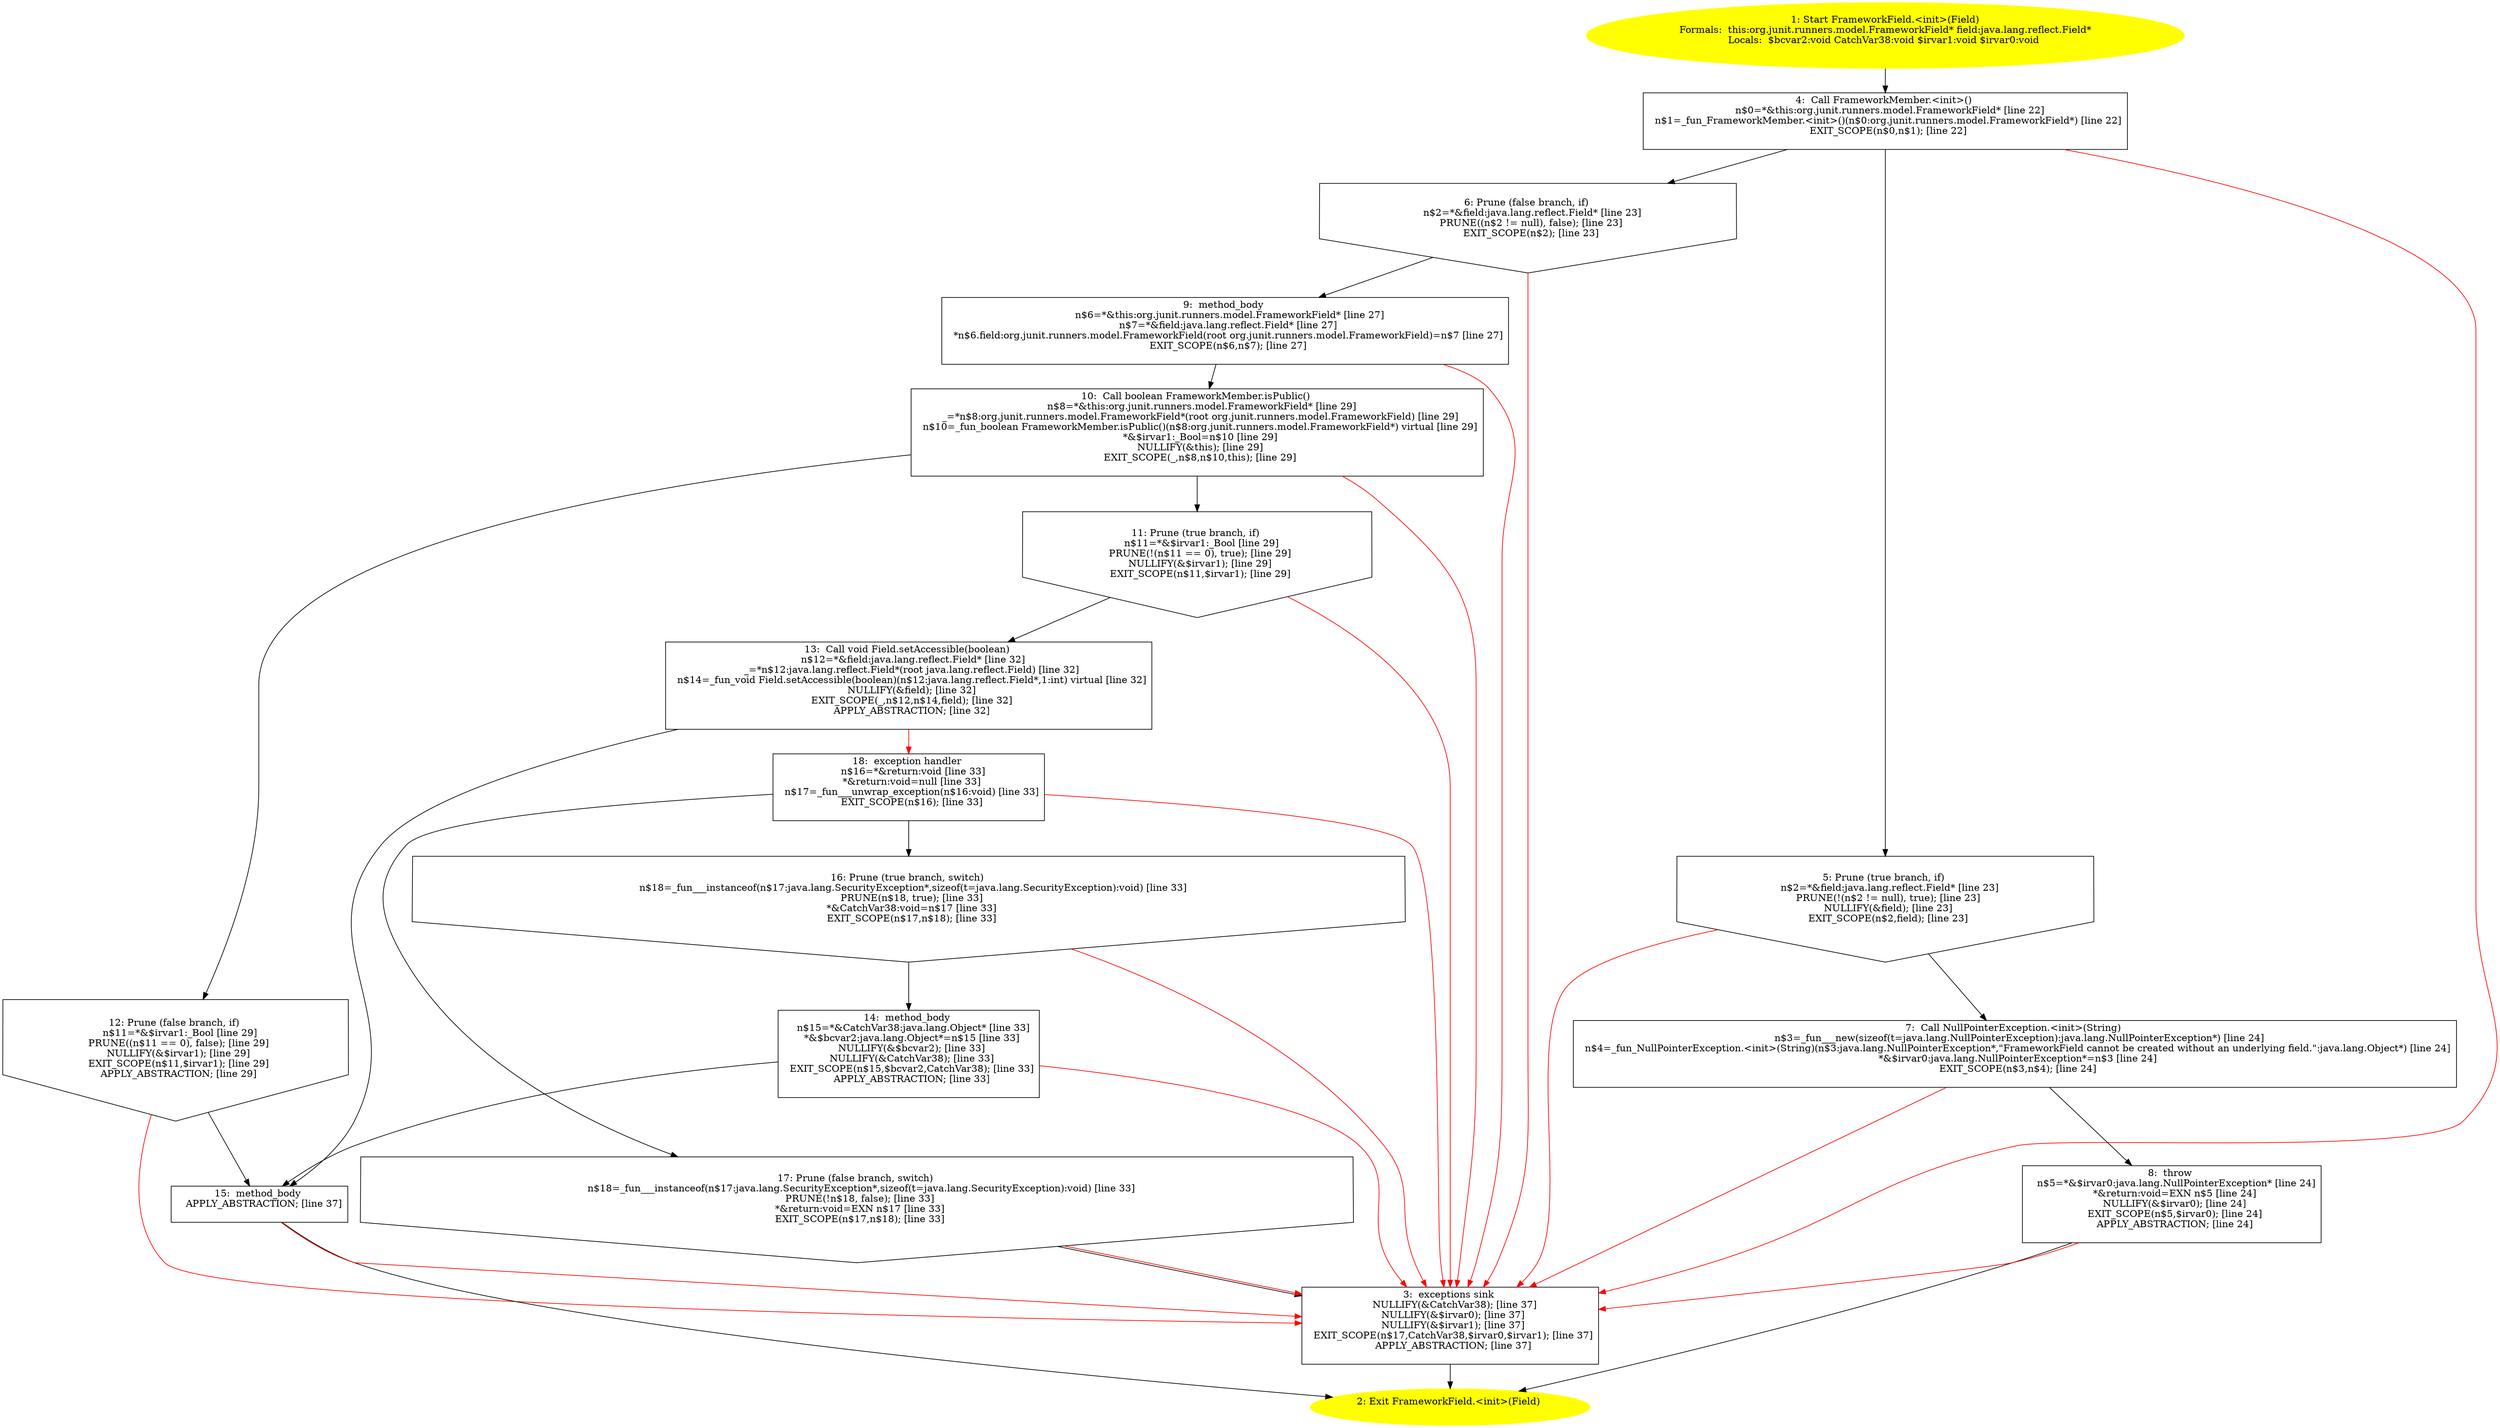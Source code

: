 /* @generated */
digraph cfg {
"org.junit.runners.model.FrameworkField.<init>(java.lang.reflect.Field).68a7814aa949b77f040d17038f10ac24_1" [label="1: Start FrameworkField.<init>(Field)\nFormals:  this:org.junit.runners.model.FrameworkField* field:java.lang.reflect.Field*\nLocals:  $bcvar2:void CatchVar38:void $irvar1:void $irvar0:void \n  " color=yellow style=filled]
	

	 "org.junit.runners.model.FrameworkField.<init>(java.lang.reflect.Field).68a7814aa949b77f040d17038f10ac24_1" -> "org.junit.runners.model.FrameworkField.<init>(java.lang.reflect.Field).68a7814aa949b77f040d17038f10ac24_4" ;
"org.junit.runners.model.FrameworkField.<init>(java.lang.reflect.Field).68a7814aa949b77f040d17038f10ac24_2" [label="2: Exit FrameworkField.<init>(Field) \n  " color=yellow style=filled]
	

"org.junit.runners.model.FrameworkField.<init>(java.lang.reflect.Field).68a7814aa949b77f040d17038f10ac24_3" [label="3:  exceptions sink \n   NULLIFY(&CatchVar38); [line 37]\n  NULLIFY(&$irvar0); [line 37]\n  NULLIFY(&$irvar1); [line 37]\n  EXIT_SCOPE(n$17,CatchVar38,$irvar0,$irvar1); [line 37]\n  APPLY_ABSTRACTION; [line 37]\n " shape="box"]
	

	 "org.junit.runners.model.FrameworkField.<init>(java.lang.reflect.Field).68a7814aa949b77f040d17038f10ac24_3" -> "org.junit.runners.model.FrameworkField.<init>(java.lang.reflect.Field).68a7814aa949b77f040d17038f10ac24_2" ;
"org.junit.runners.model.FrameworkField.<init>(java.lang.reflect.Field).68a7814aa949b77f040d17038f10ac24_4" [label="4:  Call FrameworkMember.<init>() \n   n$0=*&this:org.junit.runners.model.FrameworkField* [line 22]\n  n$1=_fun_FrameworkMember.<init>()(n$0:org.junit.runners.model.FrameworkField*) [line 22]\n  EXIT_SCOPE(n$0,n$1); [line 22]\n " shape="box"]
	

	 "org.junit.runners.model.FrameworkField.<init>(java.lang.reflect.Field).68a7814aa949b77f040d17038f10ac24_4" -> "org.junit.runners.model.FrameworkField.<init>(java.lang.reflect.Field).68a7814aa949b77f040d17038f10ac24_5" ;
	 "org.junit.runners.model.FrameworkField.<init>(java.lang.reflect.Field).68a7814aa949b77f040d17038f10ac24_4" -> "org.junit.runners.model.FrameworkField.<init>(java.lang.reflect.Field).68a7814aa949b77f040d17038f10ac24_6" ;
	 "org.junit.runners.model.FrameworkField.<init>(java.lang.reflect.Field).68a7814aa949b77f040d17038f10ac24_4" -> "org.junit.runners.model.FrameworkField.<init>(java.lang.reflect.Field).68a7814aa949b77f040d17038f10ac24_3" [color="red" ];
"org.junit.runners.model.FrameworkField.<init>(java.lang.reflect.Field).68a7814aa949b77f040d17038f10ac24_5" [label="5: Prune (true branch, if) \n   n$2=*&field:java.lang.reflect.Field* [line 23]\n  PRUNE(!(n$2 != null), true); [line 23]\n  NULLIFY(&field); [line 23]\n  EXIT_SCOPE(n$2,field); [line 23]\n " shape="invhouse"]
	

	 "org.junit.runners.model.FrameworkField.<init>(java.lang.reflect.Field).68a7814aa949b77f040d17038f10ac24_5" -> "org.junit.runners.model.FrameworkField.<init>(java.lang.reflect.Field).68a7814aa949b77f040d17038f10ac24_7" ;
	 "org.junit.runners.model.FrameworkField.<init>(java.lang.reflect.Field).68a7814aa949b77f040d17038f10ac24_5" -> "org.junit.runners.model.FrameworkField.<init>(java.lang.reflect.Field).68a7814aa949b77f040d17038f10ac24_3" [color="red" ];
"org.junit.runners.model.FrameworkField.<init>(java.lang.reflect.Field).68a7814aa949b77f040d17038f10ac24_6" [label="6: Prune (false branch, if) \n   n$2=*&field:java.lang.reflect.Field* [line 23]\n  PRUNE((n$2 != null), false); [line 23]\n  EXIT_SCOPE(n$2); [line 23]\n " shape="invhouse"]
	

	 "org.junit.runners.model.FrameworkField.<init>(java.lang.reflect.Field).68a7814aa949b77f040d17038f10ac24_6" -> "org.junit.runners.model.FrameworkField.<init>(java.lang.reflect.Field).68a7814aa949b77f040d17038f10ac24_9" ;
	 "org.junit.runners.model.FrameworkField.<init>(java.lang.reflect.Field).68a7814aa949b77f040d17038f10ac24_6" -> "org.junit.runners.model.FrameworkField.<init>(java.lang.reflect.Field).68a7814aa949b77f040d17038f10ac24_3" [color="red" ];
"org.junit.runners.model.FrameworkField.<init>(java.lang.reflect.Field).68a7814aa949b77f040d17038f10ac24_7" [label="7:  Call NullPointerException.<init>(String) \n   n$3=_fun___new(sizeof(t=java.lang.NullPointerException):java.lang.NullPointerException*) [line 24]\n  n$4=_fun_NullPointerException.<init>(String)(n$3:java.lang.NullPointerException*,\"FrameworkField cannot be created without an underlying field.\":java.lang.Object*) [line 24]\n  *&$irvar0:java.lang.NullPointerException*=n$3 [line 24]\n  EXIT_SCOPE(n$3,n$4); [line 24]\n " shape="box"]
	

	 "org.junit.runners.model.FrameworkField.<init>(java.lang.reflect.Field).68a7814aa949b77f040d17038f10ac24_7" -> "org.junit.runners.model.FrameworkField.<init>(java.lang.reflect.Field).68a7814aa949b77f040d17038f10ac24_8" ;
	 "org.junit.runners.model.FrameworkField.<init>(java.lang.reflect.Field).68a7814aa949b77f040d17038f10ac24_7" -> "org.junit.runners.model.FrameworkField.<init>(java.lang.reflect.Field).68a7814aa949b77f040d17038f10ac24_3" [color="red" ];
"org.junit.runners.model.FrameworkField.<init>(java.lang.reflect.Field).68a7814aa949b77f040d17038f10ac24_8" [label="8:  throw \n   n$5=*&$irvar0:java.lang.NullPointerException* [line 24]\n  *&return:void=EXN n$5 [line 24]\n  NULLIFY(&$irvar0); [line 24]\n  EXIT_SCOPE(n$5,$irvar0); [line 24]\n  APPLY_ABSTRACTION; [line 24]\n " shape="box"]
	

	 "org.junit.runners.model.FrameworkField.<init>(java.lang.reflect.Field).68a7814aa949b77f040d17038f10ac24_8" -> "org.junit.runners.model.FrameworkField.<init>(java.lang.reflect.Field).68a7814aa949b77f040d17038f10ac24_2" ;
	 "org.junit.runners.model.FrameworkField.<init>(java.lang.reflect.Field).68a7814aa949b77f040d17038f10ac24_8" -> "org.junit.runners.model.FrameworkField.<init>(java.lang.reflect.Field).68a7814aa949b77f040d17038f10ac24_3" [color="red" ];
"org.junit.runners.model.FrameworkField.<init>(java.lang.reflect.Field).68a7814aa949b77f040d17038f10ac24_9" [label="9:  method_body \n   n$6=*&this:org.junit.runners.model.FrameworkField* [line 27]\n  n$7=*&field:java.lang.reflect.Field* [line 27]\n  *n$6.field:org.junit.runners.model.FrameworkField(root org.junit.runners.model.FrameworkField)=n$7 [line 27]\n  EXIT_SCOPE(n$6,n$7); [line 27]\n " shape="box"]
	

	 "org.junit.runners.model.FrameworkField.<init>(java.lang.reflect.Field).68a7814aa949b77f040d17038f10ac24_9" -> "org.junit.runners.model.FrameworkField.<init>(java.lang.reflect.Field).68a7814aa949b77f040d17038f10ac24_10" ;
	 "org.junit.runners.model.FrameworkField.<init>(java.lang.reflect.Field).68a7814aa949b77f040d17038f10ac24_9" -> "org.junit.runners.model.FrameworkField.<init>(java.lang.reflect.Field).68a7814aa949b77f040d17038f10ac24_3" [color="red" ];
"org.junit.runners.model.FrameworkField.<init>(java.lang.reflect.Field).68a7814aa949b77f040d17038f10ac24_10" [label="10:  Call boolean FrameworkMember.isPublic() \n   n$8=*&this:org.junit.runners.model.FrameworkField* [line 29]\n  _=*n$8:org.junit.runners.model.FrameworkField*(root org.junit.runners.model.FrameworkField) [line 29]\n  n$10=_fun_boolean FrameworkMember.isPublic()(n$8:org.junit.runners.model.FrameworkField*) virtual [line 29]\n  *&$irvar1:_Bool=n$10 [line 29]\n  NULLIFY(&this); [line 29]\n  EXIT_SCOPE(_,n$8,n$10,this); [line 29]\n " shape="box"]
	

	 "org.junit.runners.model.FrameworkField.<init>(java.lang.reflect.Field).68a7814aa949b77f040d17038f10ac24_10" -> "org.junit.runners.model.FrameworkField.<init>(java.lang.reflect.Field).68a7814aa949b77f040d17038f10ac24_11" ;
	 "org.junit.runners.model.FrameworkField.<init>(java.lang.reflect.Field).68a7814aa949b77f040d17038f10ac24_10" -> "org.junit.runners.model.FrameworkField.<init>(java.lang.reflect.Field).68a7814aa949b77f040d17038f10ac24_12" ;
	 "org.junit.runners.model.FrameworkField.<init>(java.lang.reflect.Field).68a7814aa949b77f040d17038f10ac24_10" -> "org.junit.runners.model.FrameworkField.<init>(java.lang.reflect.Field).68a7814aa949b77f040d17038f10ac24_3" [color="red" ];
"org.junit.runners.model.FrameworkField.<init>(java.lang.reflect.Field).68a7814aa949b77f040d17038f10ac24_11" [label="11: Prune (true branch, if) \n   n$11=*&$irvar1:_Bool [line 29]\n  PRUNE(!(n$11 == 0), true); [line 29]\n  NULLIFY(&$irvar1); [line 29]\n  EXIT_SCOPE(n$11,$irvar1); [line 29]\n " shape="invhouse"]
	

	 "org.junit.runners.model.FrameworkField.<init>(java.lang.reflect.Field).68a7814aa949b77f040d17038f10ac24_11" -> "org.junit.runners.model.FrameworkField.<init>(java.lang.reflect.Field).68a7814aa949b77f040d17038f10ac24_13" ;
	 "org.junit.runners.model.FrameworkField.<init>(java.lang.reflect.Field).68a7814aa949b77f040d17038f10ac24_11" -> "org.junit.runners.model.FrameworkField.<init>(java.lang.reflect.Field).68a7814aa949b77f040d17038f10ac24_3" [color="red" ];
"org.junit.runners.model.FrameworkField.<init>(java.lang.reflect.Field).68a7814aa949b77f040d17038f10ac24_12" [label="12: Prune (false branch, if) \n   n$11=*&$irvar1:_Bool [line 29]\n  PRUNE((n$11 == 0), false); [line 29]\n  NULLIFY(&$irvar1); [line 29]\n  EXIT_SCOPE(n$11,$irvar1); [line 29]\n  APPLY_ABSTRACTION; [line 29]\n " shape="invhouse"]
	

	 "org.junit.runners.model.FrameworkField.<init>(java.lang.reflect.Field).68a7814aa949b77f040d17038f10ac24_12" -> "org.junit.runners.model.FrameworkField.<init>(java.lang.reflect.Field).68a7814aa949b77f040d17038f10ac24_15" ;
	 "org.junit.runners.model.FrameworkField.<init>(java.lang.reflect.Field).68a7814aa949b77f040d17038f10ac24_12" -> "org.junit.runners.model.FrameworkField.<init>(java.lang.reflect.Field).68a7814aa949b77f040d17038f10ac24_3" [color="red" ];
"org.junit.runners.model.FrameworkField.<init>(java.lang.reflect.Field).68a7814aa949b77f040d17038f10ac24_13" [label="13:  Call void Field.setAccessible(boolean) \n   n$12=*&field:java.lang.reflect.Field* [line 32]\n  _=*n$12:java.lang.reflect.Field*(root java.lang.reflect.Field) [line 32]\n  n$14=_fun_void Field.setAccessible(boolean)(n$12:java.lang.reflect.Field*,1:int) virtual [line 32]\n  NULLIFY(&field); [line 32]\n  EXIT_SCOPE(_,n$12,n$14,field); [line 32]\n  APPLY_ABSTRACTION; [line 32]\n " shape="box"]
	

	 "org.junit.runners.model.FrameworkField.<init>(java.lang.reflect.Field).68a7814aa949b77f040d17038f10ac24_13" -> "org.junit.runners.model.FrameworkField.<init>(java.lang.reflect.Field).68a7814aa949b77f040d17038f10ac24_15" ;
	 "org.junit.runners.model.FrameworkField.<init>(java.lang.reflect.Field).68a7814aa949b77f040d17038f10ac24_13" -> "org.junit.runners.model.FrameworkField.<init>(java.lang.reflect.Field).68a7814aa949b77f040d17038f10ac24_18" [color="red" ];
"org.junit.runners.model.FrameworkField.<init>(java.lang.reflect.Field).68a7814aa949b77f040d17038f10ac24_14" [label="14:  method_body \n   n$15=*&CatchVar38:java.lang.Object* [line 33]\n  *&$bcvar2:java.lang.Object*=n$15 [line 33]\n  NULLIFY(&$bcvar2); [line 33]\n  NULLIFY(&CatchVar38); [line 33]\n  EXIT_SCOPE(n$15,$bcvar2,CatchVar38); [line 33]\n  APPLY_ABSTRACTION; [line 33]\n " shape="box"]
	

	 "org.junit.runners.model.FrameworkField.<init>(java.lang.reflect.Field).68a7814aa949b77f040d17038f10ac24_14" -> "org.junit.runners.model.FrameworkField.<init>(java.lang.reflect.Field).68a7814aa949b77f040d17038f10ac24_15" ;
	 "org.junit.runners.model.FrameworkField.<init>(java.lang.reflect.Field).68a7814aa949b77f040d17038f10ac24_14" -> "org.junit.runners.model.FrameworkField.<init>(java.lang.reflect.Field).68a7814aa949b77f040d17038f10ac24_3" [color="red" ];
"org.junit.runners.model.FrameworkField.<init>(java.lang.reflect.Field).68a7814aa949b77f040d17038f10ac24_15" [label="15:  method_body \n   APPLY_ABSTRACTION; [line 37]\n " shape="box"]
	

	 "org.junit.runners.model.FrameworkField.<init>(java.lang.reflect.Field).68a7814aa949b77f040d17038f10ac24_15" -> "org.junit.runners.model.FrameworkField.<init>(java.lang.reflect.Field).68a7814aa949b77f040d17038f10ac24_2" ;
	 "org.junit.runners.model.FrameworkField.<init>(java.lang.reflect.Field).68a7814aa949b77f040d17038f10ac24_15" -> "org.junit.runners.model.FrameworkField.<init>(java.lang.reflect.Field).68a7814aa949b77f040d17038f10ac24_3" [color="red" ];
"org.junit.runners.model.FrameworkField.<init>(java.lang.reflect.Field).68a7814aa949b77f040d17038f10ac24_16" [label="16: Prune (true branch, switch) \n   n$18=_fun___instanceof(n$17:java.lang.SecurityException*,sizeof(t=java.lang.SecurityException):void) [line 33]\n  PRUNE(n$18, true); [line 33]\n  *&CatchVar38:void=n$17 [line 33]\n  EXIT_SCOPE(n$17,n$18); [line 33]\n " shape="invhouse"]
	

	 "org.junit.runners.model.FrameworkField.<init>(java.lang.reflect.Field).68a7814aa949b77f040d17038f10ac24_16" -> "org.junit.runners.model.FrameworkField.<init>(java.lang.reflect.Field).68a7814aa949b77f040d17038f10ac24_14" ;
	 "org.junit.runners.model.FrameworkField.<init>(java.lang.reflect.Field).68a7814aa949b77f040d17038f10ac24_16" -> "org.junit.runners.model.FrameworkField.<init>(java.lang.reflect.Field).68a7814aa949b77f040d17038f10ac24_3" [color="red" ];
"org.junit.runners.model.FrameworkField.<init>(java.lang.reflect.Field).68a7814aa949b77f040d17038f10ac24_17" [label="17: Prune (false branch, switch) \n   n$18=_fun___instanceof(n$17:java.lang.SecurityException*,sizeof(t=java.lang.SecurityException):void) [line 33]\n  PRUNE(!n$18, false); [line 33]\n  *&return:void=EXN n$17 [line 33]\n  EXIT_SCOPE(n$17,n$18); [line 33]\n " shape="invhouse"]
	

	 "org.junit.runners.model.FrameworkField.<init>(java.lang.reflect.Field).68a7814aa949b77f040d17038f10ac24_17" -> "org.junit.runners.model.FrameworkField.<init>(java.lang.reflect.Field).68a7814aa949b77f040d17038f10ac24_3" ;
	 "org.junit.runners.model.FrameworkField.<init>(java.lang.reflect.Field).68a7814aa949b77f040d17038f10ac24_17" -> "org.junit.runners.model.FrameworkField.<init>(java.lang.reflect.Field).68a7814aa949b77f040d17038f10ac24_3" [color="red" ];
"org.junit.runners.model.FrameworkField.<init>(java.lang.reflect.Field).68a7814aa949b77f040d17038f10ac24_18" [label="18:  exception handler \n   n$16=*&return:void [line 33]\n  *&return:void=null [line 33]\n  n$17=_fun___unwrap_exception(n$16:void) [line 33]\n  EXIT_SCOPE(n$16); [line 33]\n " shape="box"]
	

	 "org.junit.runners.model.FrameworkField.<init>(java.lang.reflect.Field).68a7814aa949b77f040d17038f10ac24_18" -> "org.junit.runners.model.FrameworkField.<init>(java.lang.reflect.Field).68a7814aa949b77f040d17038f10ac24_16" ;
	 "org.junit.runners.model.FrameworkField.<init>(java.lang.reflect.Field).68a7814aa949b77f040d17038f10ac24_18" -> "org.junit.runners.model.FrameworkField.<init>(java.lang.reflect.Field).68a7814aa949b77f040d17038f10ac24_17" ;
	 "org.junit.runners.model.FrameworkField.<init>(java.lang.reflect.Field).68a7814aa949b77f040d17038f10ac24_18" -> "org.junit.runners.model.FrameworkField.<init>(java.lang.reflect.Field).68a7814aa949b77f040d17038f10ac24_3" [color="red" ];
}
